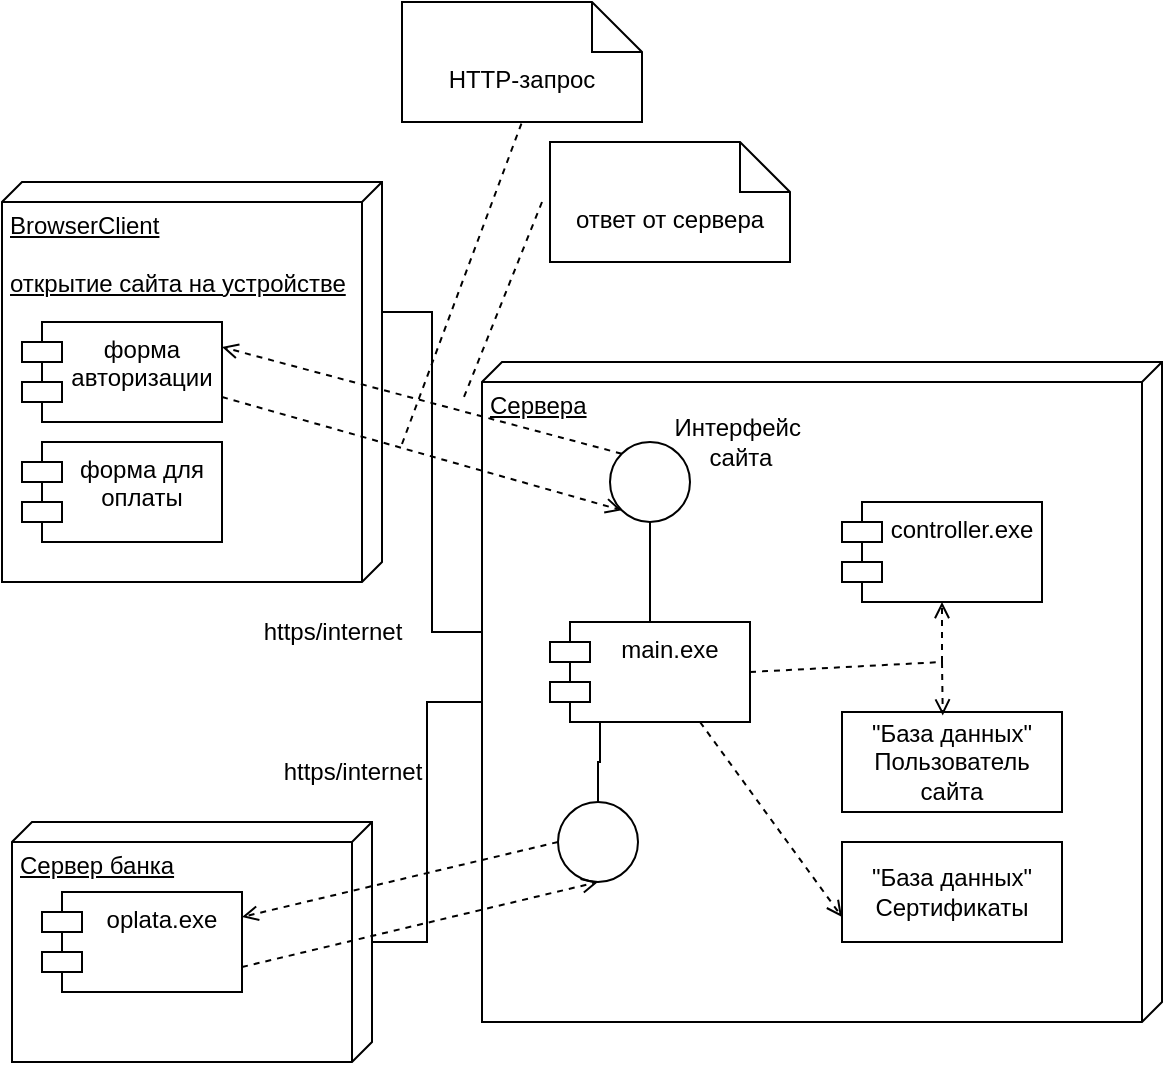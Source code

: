 <mxfile version="27.0.5">
  <diagram name="Страница — 1" id="ws2ZDZ5pcybXaS3KuQc7">
    <mxGraphModel dx="1061" dy="699" grid="1" gridSize="10" guides="1" tooltips="1" connect="1" arrows="1" fold="1" page="1" pageScale="1" pageWidth="827" pageHeight="1169" math="0" shadow="0">
      <root>
        <mxCell id="0" />
        <mxCell id="1" parent="0" />
        <mxCell id="qFvQExg8b0Atk-84hhx9-1" value="Сервера" style="verticalAlign=top;align=left;spacingTop=8;spacingLeft=2;spacingRight=12;shape=cube;size=10;direction=south;fontStyle=4;html=1;whiteSpace=wrap;" vertex="1" parent="1">
          <mxGeometry x="330" y="190" width="340" height="330" as="geometry" />
        </mxCell>
        <mxCell id="qFvQExg8b0Atk-84hhx9-3" value="BrowserClient&lt;div&gt;&lt;br&gt;&lt;/div&gt;&lt;div&gt;открытие сайта на устройстве&lt;/div&gt;" style="verticalAlign=top;align=left;spacingTop=8;spacingLeft=2;spacingRight=12;shape=cube;size=10;direction=south;fontStyle=4;html=1;whiteSpace=wrap;" vertex="1" parent="1">
          <mxGeometry x="90" y="100" width="190" height="200" as="geometry" />
        </mxCell>
        <mxCell id="qFvQExg8b0Atk-84hhx9-5" value="форма авторизации" style="shape=module;align=left;spacingLeft=20;align=center;verticalAlign=top;whiteSpace=wrap;html=1;" vertex="1" parent="1">
          <mxGeometry x="100" y="170" width="100" height="50" as="geometry" />
        </mxCell>
        <mxCell id="qFvQExg8b0Atk-84hhx9-7" value="" style="endArrow=none;html=1;rounded=0;exitX=0;exitY=0;exitDx=65;exitDy=0;exitPerimeter=0;entryX=0;entryY=0;entryDx=135;entryDy=340;entryPerimeter=0;edgeStyle=orthogonalEdgeStyle;" edge="1" parent="1" source="qFvQExg8b0Atk-84hhx9-3" target="qFvQExg8b0Atk-84hhx9-1">
          <mxGeometry width="50" height="50" relative="1" as="geometry">
            <mxPoint x="370" y="360" as="sourcePoint" />
            <mxPoint x="420" y="310" as="targetPoint" />
          </mxGeometry>
        </mxCell>
        <mxCell id="qFvQExg8b0Atk-84hhx9-13" style="edgeStyle=orthogonalEdgeStyle;rounded=0;orthogonalLoop=1;jettySize=auto;html=1;exitX=0.5;exitY=1;exitDx=0;exitDy=0;endArrow=none;startFill=0;" edge="1" parent="1" source="qFvQExg8b0Atk-84hhx9-8" target="qFvQExg8b0Atk-84hhx9-12">
          <mxGeometry relative="1" as="geometry" />
        </mxCell>
        <mxCell id="qFvQExg8b0Atk-84hhx9-8" value="" style="ellipse;whiteSpace=wrap;html=1;aspect=fixed;" vertex="1" parent="1">
          <mxGeometry x="394" y="230" width="40" height="40" as="geometry" />
        </mxCell>
        <mxCell id="qFvQExg8b0Atk-84hhx9-10" value="" style="endArrow=open;dashed=1;html=1;rounded=0;exitX=0;exitY=0;exitDx=0;exitDy=0;entryX=1;entryY=0.25;entryDx=0;entryDy=0;" edge="1" parent="1" source="qFvQExg8b0Atk-84hhx9-8" target="qFvQExg8b0Atk-84hhx9-5">
          <mxGeometry width="160" relative="1" as="geometry">
            <mxPoint x="260" y="460" as="sourcePoint" />
            <mxPoint x="420" y="460" as="targetPoint" />
          </mxGeometry>
        </mxCell>
        <mxCell id="qFvQExg8b0Atk-84hhx9-11" value="" style="endArrow=open;dashed=1;html=1;rounded=0;exitX=1;exitY=0.75;exitDx=0;exitDy=0;entryX=0;entryY=1;entryDx=0;entryDy=0;" edge="1" parent="1" source="qFvQExg8b0Atk-84hhx9-5" target="qFvQExg8b0Atk-84hhx9-8">
          <mxGeometry width="160" relative="1" as="geometry">
            <mxPoint x="270" y="450" as="sourcePoint" />
            <mxPoint x="430" y="450" as="targetPoint" />
          </mxGeometry>
        </mxCell>
        <mxCell id="qFvQExg8b0Atk-84hhx9-12" value="main.exe" style="shape=module;align=left;spacingLeft=20;align=center;verticalAlign=top;whiteSpace=wrap;html=1;" vertex="1" parent="1">
          <mxGeometry x="364" y="320" width="100" height="50" as="geometry" />
        </mxCell>
        <mxCell id="qFvQExg8b0Atk-84hhx9-15" value="ответ от сервера" style="shape=note2;boundedLbl=1;whiteSpace=wrap;html=1;size=25;verticalAlign=top;align=center;" vertex="1" parent="1">
          <mxGeometry x="364" y="80" width="120" height="60" as="geometry" />
        </mxCell>
        <mxCell id="qFvQExg8b0Atk-84hhx9-16" value="HTTP-запрос" style="shape=note2;boundedLbl=1;whiteSpace=wrap;html=1;size=25;verticalAlign=top;align=center;" vertex="1" parent="1">
          <mxGeometry x="290" y="10" width="120" height="60" as="geometry" />
        </mxCell>
        <mxCell id="qFvQExg8b0Atk-84hhx9-17" value="" style="endArrow=none;dashed=1;html=1;rounded=0;" edge="1" parent="1">
          <mxGeometry width="50" height="50" relative="1" as="geometry">
            <mxPoint x="290" y="231" as="sourcePoint" />
            <mxPoint x="350" y="70" as="targetPoint" />
            <Array as="points" />
          </mxGeometry>
        </mxCell>
        <mxCell id="qFvQExg8b0Atk-84hhx9-18" value="" style="endArrow=none;dashed=1;html=1;rounded=0;" edge="1" parent="1">
          <mxGeometry width="50" height="50" relative="1" as="geometry">
            <mxPoint x="360" y="110" as="sourcePoint" />
            <mxPoint x="320" y="210" as="targetPoint" />
          </mxGeometry>
        </mxCell>
        <mxCell id="qFvQExg8b0Atk-84hhx9-19" value="Интерфейс&amp;nbsp;&lt;div&gt;сайта&lt;/div&gt;" style="text;html=1;align=center;verticalAlign=middle;resizable=0;points=[];autosize=1;strokeColor=none;fillColor=none;" vertex="1" parent="1">
          <mxGeometry x="414" y="210" width="90" height="40" as="geometry" />
        </mxCell>
        <mxCell id="qFvQExg8b0Atk-84hhx9-37" style="edgeStyle=orthogonalEdgeStyle;rounded=0;orthogonalLoop=1;jettySize=auto;html=1;entryX=0;entryY=0;entryDx=170;entryDy=340;entryPerimeter=0;endArrow=none;startFill=0;" edge="1" parent="1" source="qFvQExg8b0Atk-84hhx9-21" target="qFvQExg8b0Atk-84hhx9-1">
          <mxGeometry relative="1" as="geometry">
            <mxPoint x="280" y="370" as="targetPoint" />
          </mxGeometry>
        </mxCell>
        <mxCell id="qFvQExg8b0Atk-84hhx9-21" value="Сервер банка" style="verticalAlign=top;align=left;spacingTop=8;spacingLeft=2;spacingRight=12;shape=cube;size=10;direction=south;fontStyle=4;html=1;whiteSpace=wrap;" vertex="1" parent="1">
          <mxGeometry x="95" y="420" width="180" height="120" as="geometry" />
        </mxCell>
        <mxCell id="qFvQExg8b0Atk-84hhx9-22" value="форма для&lt;div&gt;оплаты&lt;/div&gt;" style="shape=module;align=left;spacingLeft=20;align=center;verticalAlign=top;whiteSpace=wrap;html=1;" vertex="1" parent="1">
          <mxGeometry x="100" y="230" width="100" height="50" as="geometry" />
        </mxCell>
        <mxCell id="qFvQExg8b0Atk-84hhx9-35" value="" style="edgeStyle=orthogonalEdgeStyle;rounded=0;orthogonalLoop=1;jettySize=auto;html=1;entryX=0.25;entryY=1;entryDx=0;entryDy=0;endArrow=none;startFill=0;" edge="1" parent="1" source="qFvQExg8b0Atk-84hhx9-23" target="qFvQExg8b0Atk-84hhx9-12">
          <mxGeometry relative="1" as="geometry" />
        </mxCell>
        <mxCell id="qFvQExg8b0Atk-84hhx9-23" value="" style="ellipse;whiteSpace=wrap;html=1;aspect=fixed;" vertex="1" parent="1">
          <mxGeometry x="368" y="410" width="40" height="40" as="geometry" />
        </mxCell>
        <mxCell id="qFvQExg8b0Atk-84hhx9-24" value="" style="endArrow=open;dashed=1;html=1;rounded=0;entryX=1;entryY=0.25;entryDx=0;entryDy=0;exitX=0;exitY=0.5;exitDx=0;exitDy=0;" edge="1" parent="1" source="qFvQExg8b0Atk-84hhx9-23" target="qFvQExg8b0Atk-84hhx9-25">
          <mxGeometry width="160" relative="1" as="geometry">
            <mxPoint x="290" y="430" as="sourcePoint" />
            <mxPoint x="400" y="390" as="targetPoint" />
          </mxGeometry>
        </mxCell>
        <mxCell id="qFvQExg8b0Atk-84hhx9-25" value="oplata.exe" style="shape=module;align=left;spacingLeft=20;align=center;verticalAlign=top;whiteSpace=wrap;html=1;" vertex="1" parent="1">
          <mxGeometry x="110" y="455" width="100" height="50" as="geometry" />
        </mxCell>
        <mxCell id="qFvQExg8b0Atk-84hhx9-26" value="&quot;База данных&quot;&lt;br&gt;Пользователь сайта" style="html=1;whiteSpace=wrap;" vertex="1" parent="1">
          <mxGeometry x="510" y="365" width="110" height="50" as="geometry" />
        </mxCell>
        <mxCell id="qFvQExg8b0Atk-84hhx9-27" value="&quot;База данных&quot;&lt;br&gt;Сертификаты" style="html=1;whiteSpace=wrap;" vertex="1" parent="1">
          <mxGeometry x="510" y="430" width="110" height="50" as="geometry" />
        </mxCell>
        <mxCell id="qFvQExg8b0Atk-84hhx9-28" value="" style="endArrow=open;dashed=1;html=1;rounded=0;entryX=0;entryY=0.75;entryDx=0;entryDy=0;exitX=0.75;exitY=1;exitDx=0;exitDy=0;" edge="1" parent="1" source="qFvQExg8b0Atk-84hhx9-12" target="qFvQExg8b0Atk-84hhx9-27">
          <mxGeometry width="160" relative="1" as="geometry">
            <mxPoint x="380" y="445" as="sourcePoint" />
            <mxPoint x="220" y="478" as="targetPoint" />
          </mxGeometry>
        </mxCell>
        <mxCell id="qFvQExg8b0Atk-84hhx9-29" value="controller.exe" style="shape=module;align=left;spacingLeft=20;align=center;verticalAlign=top;whiteSpace=wrap;html=1;" vertex="1" parent="1">
          <mxGeometry x="510" y="260" width="100" height="50" as="geometry" />
        </mxCell>
        <mxCell id="qFvQExg8b0Atk-84hhx9-31" value="" style="endArrow=none;dashed=1;html=1;rounded=0;exitX=1;exitY=0.5;exitDx=0;exitDy=0;" edge="1" parent="1" source="qFvQExg8b0Atk-84hhx9-12">
          <mxGeometry width="50" height="50" relative="1" as="geometry">
            <mxPoint x="484" y="350" as="sourcePoint" />
            <mxPoint x="560" y="340" as="targetPoint" />
            <Array as="points" />
          </mxGeometry>
        </mxCell>
        <mxCell id="qFvQExg8b0Atk-84hhx9-32" value="" style="endArrow=open;dashed=1;html=1;rounded=0;entryX=0.5;entryY=1;entryDx=0;entryDy=0;" edge="1" parent="1" target="qFvQExg8b0Atk-84hhx9-29">
          <mxGeometry width="160" relative="1" as="geometry">
            <mxPoint x="560" y="340" as="sourcePoint" />
            <mxPoint x="520" y="478" as="targetPoint" />
          </mxGeometry>
        </mxCell>
        <mxCell id="qFvQExg8b0Atk-84hhx9-33" value="" style="endArrow=open;dashed=1;html=1;rounded=0;entryX=0.458;entryY=0.035;entryDx=0;entryDy=0;entryPerimeter=0;" edge="1" parent="1" target="qFvQExg8b0Atk-84hhx9-26">
          <mxGeometry width="160" relative="1" as="geometry">
            <mxPoint x="560" y="340" as="sourcePoint" />
            <mxPoint x="570" y="320" as="targetPoint" />
          </mxGeometry>
        </mxCell>
        <mxCell id="qFvQExg8b0Atk-84hhx9-34" value="" style="endArrow=open;dashed=1;html=1;rounded=0;entryX=0.5;entryY=1;entryDx=0;entryDy=0;exitX=1;exitY=0.75;exitDx=0;exitDy=0;" edge="1" parent="1" source="qFvQExg8b0Atk-84hhx9-25" target="qFvQExg8b0Atk-84hhx9-23">
          <mxGeometry width="160" relative="1" as="geometry">
            <mxPoint x="380" y="445" as="sourcePoint" />
            <mxPoint x="220" y="478" as="targetPoint" />
          </mxGeometry>
        </mxCell>
        <mxCell id="qFvQExg8b0Atk-84hhx9-38" value="https/internet" style="text;html=1;align=center;verticalAlign=middle;resizable=0;points=[];autosize=1;strokeColor=none;fillColor=none;" vertex="1" parent="1">
          <mxGeometry x="210" y="310" width="90" height="30" as="geometry" />
        </mxCell>
        <mxCell id="qFvQExg8b0Atk-84hhx9-39" value="https/internet" style="text;html=1;align=center;verticalAlign=middle;resizable=0;points=[];autosize=1;strokeColor=none;fillColor=none;" vertex="1" parent="1">
          <mxGeometry x="220" y="380" width="90" height="30" as="geometry" />
        </mxCell>
      </root>
    </mxGraphModel>
  </diagram>
</mxfile>
